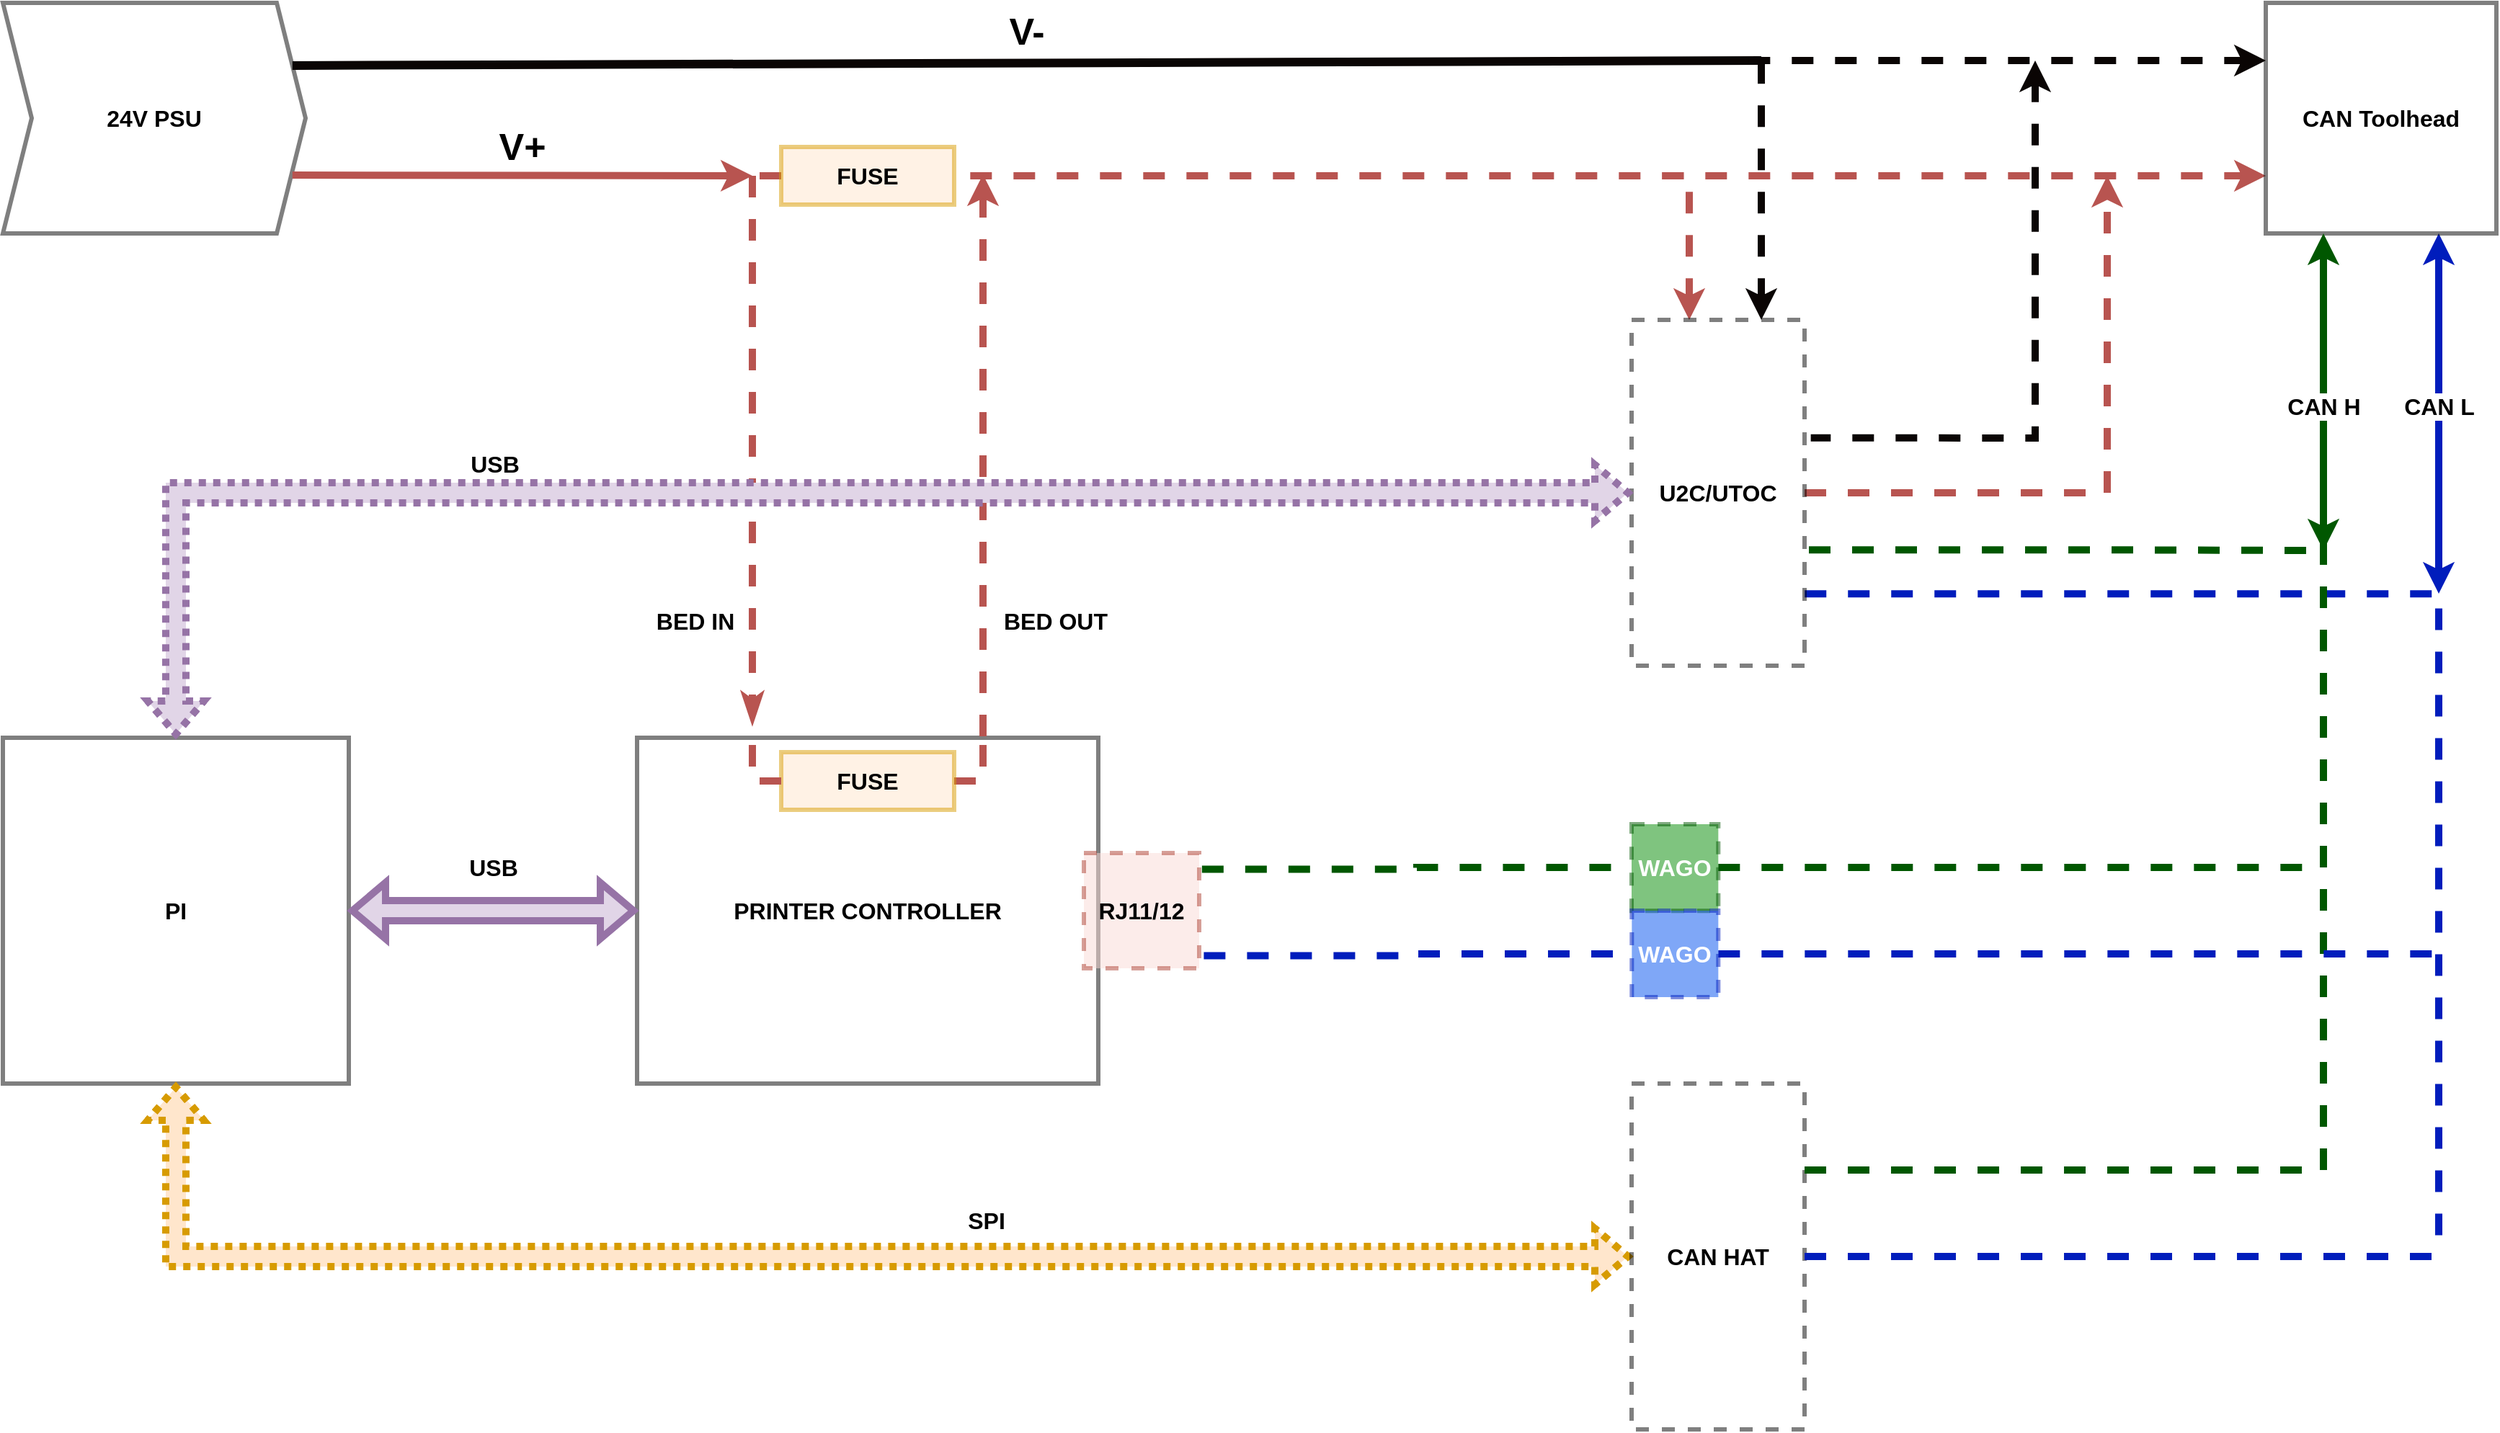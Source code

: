 <mxfile version="20.2.2" type="github"><diagram name="Page-1" id="16e2658f-23c8-b752-8be9-c03fbebb8bbe"><mxGraphModel dx="1286" dy="1143" grid="1" gridSize="10" guides="1" tooltips="1" connect="1" arrows="1" fold="1" page="1" pageScale="1" pageWidth="1600" pageHeight="900" background="none" math="0" shadow="0"><root><mxCell id="0"/><mxCell id="1" parent="0"/><mxCell id="tk3jWDGdzixleCatkMts-76" style="edgeStyle=elbowEdgeStyle;rounded=0;orthogonalLoop=1;jettySize=auto;html=1;labelBackgroundColor=default;fontSize=16;fontColor=none;startArrow=none;startFill=0;endArrow=none;endFill=0;strokeColor=#b85450;strokeWidth=5;dashed=1;fillColor=#f8cecc;" edge="1" parent="1" source="tk3jWDGdzixleCatkMts-46"><mxGeometry relative="1" as="geometry"><mxPoint x="870" y="180" as="targetPoint"/></mxGeometry></mxCell><mxCell id="tk3jWDGdzixleCatkMts-46" value="FUSE" style="rounded=0;whiteSpace=wrap;html=1;glass=0;labelBorderColor=none;sketch=0;fontSize=16;strokeColor=#d79b00;strokeWidth=3;fillColor=#ffe6cc;opacity=50;fontStyle=1" vertex="1" parent="1"><mxGeometry x="890" y="160" width="120" height="40" as="geometry"/></mxCell><mxCell id="tk3jWDGdzixleCatkMts-47" value="" style="endArrow=none;html=1;rounded=0;labelBackgroundColor=none;fontSize=16;fontColor=none;strokeColor=#b85450;strokeWidth=5;fillColor=#f8cecc;dashed=1;startArrow=classic;startFill=1;exitX=0;exitY=0.75;exitDx=0;exitDy=0;" edge="1" parent="1" source="tk3jWDGdzixleCatkMts-48" target="tk3jWDGdzixleCatkMts-46"><mxGeometry y="-10" width="50" height="50" relative="1" as="geometry"><mxPoint x="1840" y="180" as="sourcePoint"/><mxPoint x="760" y="180" as="targetPoint"/><Array as="points"/><mxPoint as="offset"/></mxGeometry></mxCell><mxCell id="tk3jWDGdzixleCatkMts-83" value="CAN L" style="edgeStyle=elbowEdgeStyle;rounded=0;orthogonalLoop=1;jettySize=auto;html=1;labelBackgroundColor=default;fontSize=16;fontColor=none;startArrow=classic;startFill=1;endArrow=classic;endFill=1;strokeColor=#001DBC;strokeWidth=5;fillColor=#0050ef;fontStyle=1" edge="1" parent="1" source="tk3jWDGdzixleCatkMts-48"><mxGeometry x="-0.04" relative="1" as="geometry"><mxPoint x="2040" y="470" as="targetPoint"/><Array as="points"><mxPoint x="2040" y="350"/></Array><mxPoint as="offset"/></mxGeometry></mxCell><mxCell id="tk3jWDGdzixleCatkMts-48" value="CAN Toolhead" style="whiteSpace=wrap;html=1;aspect=fixed;rounded=0;glass=0;labelBorderColor=none;sketch=0;fontSize=16;fontColor=none;strokeColor=default;strokeWidth=3;fillColor=none;opacity=50;fontStyle=1" vertex="1" parent="1"><mxGeometry x="1920" y="60" width="160" height="160" as="geometry"/></mxCell><mxCell id="tk3jWDGdzixleCatkMts-50" value="24V PSU" style="shape=step;perimeter=stepPerimeter;whiteSpace=wrap;html=1;fixedSize=1;rounded=0;glass=0;labelBorderColor=none;sketch=0;fontSize=16;fontColor=none;strokeColor=default;strokeWidth=3;fillColor=none;opacity=50;fontStyle=1" vertex="1" parent="1"><mxGeometry x="350" y="60" width="210" height="160" as="geometry"/></mxCell><mxCell id="tk3jWDGdzixleCatkMts-94" style="edgeStyle=elbowEdgeStyle;rounded=0;orthogonalLoop=1;jettySize=auto;html=1;dashed=1;labelBackgroundColor=default;fontSize=16;fontColor=none;startArrow=none;startFill=0;endArrow=none;endFill=0;strokeColor=#001DBC;strokeWidth=5;exitX=1.038;exitY=0.89;exitDx=0;exitDy=0;exitPerimeter=0;fillColor=#0050ef;" edge="1" parent="1" target="tk3jWDGdzixleCatkMts-92"><mxGeometry relative="1" as="geometry"><mxPoint x="1183.2" y="721.2" as="sourcePoint"/></mxGeometry></mxCell><mxCell id="tk3jWDGdzixleCatkMts-51" value="PRINTER CONTROLLER" style="rounded=0;whiteSpace=wrap;html=1;glass=0;labelBorderColor=none;sketch=0;fontSize=16;fontColor=none;strokeColor=default;strokeWidth=3;fillColor=none;opacity=50;fontStyle=1" vertex="1" parent="1"><mxGeometry x="790" y="570" width="320" height="240" as="geometry"/></mxCell><mxCell id="tk3jWDGdzixleCatkMts-60" style="edgeStyle=elbowEdgeStyle;rounded=0;orthogonalLoop=1;jettySize=auto;html=1;entryX=0.75;entryY=0;entryDx=0;entryDy=0;dashed=1;labelBackgroundColor=none;fontSize=16;fontColor=none;startArrow=none;startFill=0;endArrow=none;endFill=0;strokeColor=#b85450;strokeWidth=5;fillColor=#f8cecc;" edge="1" parent="1" target="tk3jWDGdzixleCatkMts-51"><mxGeometry relative="1" as="geometry"><mxPoint x="1010" y="600" as="sourcePoint"/><Array as="points"><mxPoint x="1030" y="590"/></Array></mxGeometry></mxCell><mxCell id="tk3jWDGdzixleCatkMts-56" value="FUSE" style="rounded=0;whiteSpace=wrap;html=1;glass=0;labelBorderColor=none;sketch=0;fontSize=16;strokeColor=#d79b00;strokeWidth=3;fillColor=#ffe6cc;opacity=50;fontStyle=1" vertex="1" parent="1"><mxGeometry x="890" y="580" width="120" height="40" as="geometry"/></mxCell><mxCell id="tk3jWDGdzixleCatkMts-57" value="BED IN" style="endArrow=classicThin;dashed=1;html=1;rounded=0;labelBackgroundColor=none;fontSize=16;fontColor=none;strokeColor=#b85450;strokeWidth=5;fillColor=#f8cecc;endFill=1;fontStyle=1" edge="1" parent="1"><mxGeometry x="0.625" y="-40" width="50" height="50" relative="1" as="geometry"><mxPoint x="870" y="180" as="sourcePoint"/><mxPoint x="870" y="560" as="targetPoint"/><mxPoint as="offset"/></mxGeometry></mxCell><mxCell id="tk3jWDGdzixleCatkMts-58" value="BED OUT" style="endArrow=classic;dashed=1;html=1;rounded=0;labelBackgroundColor=none;fontSize=16;fontColor=none;strokeColor=#b85450;strokeWidth=5;exitX=0.75;exitY=0;exitDx=0;exitDy=0;fillColor=#f8cecc;endFill=1;fontStyle=1" edge="1" parent="1"><mxGeometry x="-0.59" y="-50" width="50" height="50" relative="1" as="geometry"><mxPoint x="1030" y="569" as="sourcePoint"/><mxPoint x="1030" y="179" as="targetPoint"/><mxPoint as="offset"/></mxGeometry></mxCell><mxCell id="tk3jWDGdzixleCatkMts-59" value="" style="endArrow=none;dashed=1;html=1;rounded=0;labelBackgroundColor=none;fontSize=16;fontColor=none;strokeColor=#b85450;strokeWidth=5;exitX=0;exitY=0.5;exitDx=0;exitDy=0;fillColor=#f8cecc;" edge="1" parent="1" source="tk3jWDGdzixleCatkMts-56"><mxGeometry width="50" height="50" relative="1" as="geometry"><mxPoint x="810" y="600" as="sourcePoint"/><mxPoint x="870" y="570" as="targetPoint"/><Array as="points"><mxPoint x="870" y="600"/></Array></mxGeometry></mxCell><mxCell id="tk3jWDGdzixleCatkMts-65" style="edgeStyle=elbowEdgeStyle;rounded=0;orthogonalLoop=1;jettySize=auto;html=1;dashed=1;labelBackgroundColor=none;fontSize=16;fontColor=none;startArrow=classic;startFill=1;endArrow=none;endFill=0;strokeColor=#b85450;strokeWidth=5;fillColor=#f8cecc;" edge="1" parent="1" source="tk3jWDGdzixleCatkMts-63"><mxGeometry relative="1" as="geometry"><mxPoint x="1490" y="180" as="targetPoint"/><Array as="points"><mxPoint x="1520" y="390"/><mxPoint x="1510" y="380"/><mxPoint x="1530" y="290"/><mxPoint x="1520" y="280"/></Array></mxGeometry></mxCell><mxCell id="tk3jWDGdzixleCatkMts-67" style="edgeStyle=elbowEdgeStyle;rounded=0;orthogonalLoop=1;jettySize=auto;html=1;dashed=1;labelBackgroundColor=none;fontSize=16;fontColor=none;startArrow=none;startFill=0;endArrow=classic;endFill=1;strokeColor=#b85450;strokeWidth=5;fillColor=#f8cecc;exitX=1;exitY=0.5;exitDx=0;exitDy=0;" edge="1" parent="1" source="tk3jWDGdzixleCatkMts-63"><mxGeometry relative="1" as="geometry"><mxPoint x="1810" y="180" as="targetPoint"/><Array as="points"><mxPoint x="1810" y="290"/></Array></mxGeometry></mxCell><mxCell id="tk3jWDGdzixleCatkMts-82" value="CAN H" style="edgeStyle=elbowEdgeStyle;rounded=0;orthogonalLoop=1;jettySize=auto;html=1;entryX=0.25;entryY=1;entryDx=0;entryDy=0;labelBackgroundColor=default;fontSize=16;fontColor=none;startArrow=classic;startFill=1;endArrow=classic;endFill=1;strokeColor=#005700;strokeWidth=5;fillColor=#008a00;fontStyle=1" edge="1" parent="1" target="tk3jWDGdzixleCatkMts-48"><mxGeometry x="-0.091" relative="1" as="geometry"><mxPoint x="1960" y="440" as="sourcePoint"/><Array as="points"><mxPoint x="1960" y="370"/></Array><mxPoint as="offset"/></mxGeometry></mxCell><mxCell id="tk3jWDGdzixleCatkMts-87" style="edgeStyle=elbowEdgeStyle;rounded=0;orthogonalLoop=1;jettySize=auto;html=1;labelBackgroundColor=default;fontSize=16;fontColor=none;startArrow=none;startFill=0;endArrow=none;endFill=0;strokeColor=#001DBC;strokeWidth=5;exitX=1.001;exitY=0.792;exitDx=0;exitDy=0;exitPerimeter=0;fillColor=#0050ef;dashed=1;" edge="1" parent="1" source="tk3jWDGdzixleCatkMts-63"><mxGeometry relative="1" as="geometry"><mxPoint x="2040" y="930" as="targetPoint"/><Array as="points"><mxPoint x="2040" y="910"/></Array></mxGeometry></mxCell><mxCell id="tk3jWDGdzixleCatkMts-90" style="edgeStyle=elbowEdgeStyle;rounded=0;orthogonalLoop=1;jettySize=auto;html=1;dashed=1;labelBackgroundColor=default;fontSize=16;fontColor=none;startArrow=none;startFill=0;endArrow=none;endFill=0;strokeColor=#005700;strokeWidth=5;exitX=1.025;exitY=0.665;exitDx=0;exitDy=0;exitPerimeter=0;fillColor=#008a00;" edge="1" parent="1" source="tk3jWDGdzixleCatkMts-63"><mxGeometry relative="1" as="geometry"><mxPoint x="1950" y="440" as="targetPoint"/><Array as="points"><mxPoint x="1800" y="670"/></Array></mxGeometry></mxCell><mxCell id="tk3jWDGdzixleCatkMts-63" value="U2C/UTOC" style="rounded=0;whiteSpace=wrap;html=1;glass=0;labelBorderColor=none;sketch=0;fontSize=16;fontColor=none;strokeColor=default;strokeWidth=3;fillColor=none;opacity=50;dashed=1;fontStyle=1" vertex="1" parent="1"><mxGeometry x="1480" y="280" width="120" height="240" as="geometry"/></mxCell><mxCell id="tk3jWDGdzixleCatkMts-68" value="" style="endArrow=none;dashed=1;html=1;rounded=0;labelBackgroundColor=none;fontSize=16;fontColor=none;strokeColor=#0A0504;strokeWidth=5;endFill=0;startArrow=classic;startFill=1;exitX=0.75;exitY=0;exitDx=0;exitDy=0;" edge="1" parent="1" source="tk3jWDGdzixleCatkMts-63"><mxGeometry width="50" height="50" relative="1" as="geometry"><mxPoint x="1570" y="330" as="sourcePoint"/><mxPoint x="1570" y="100" as="targetPoint"/><Array as="points"/></mxGeometry></mxCell><mxCell id="tk3jWDGdzixleCatkMts-69" value="V-" style="endArrow=none;html=1;rounded=0;labelBackgroundColor=none;fontSize=26;fontColor=none;strokeColor=#0A0504;strokeWidth=6;exitX=1;exitY=0.25;exitDx=0;exitDy=0;fontStyle=1" edge="1" parent="1" source="tk3jWDGdzixleCatkMts-50"><mxGeometry x="-0.001" y="22" width="50" height="50" relative="1" as="geometry"><mxPoint x="810" y="220" as="sourcePoint"/><mxPoint x="1570" y="100" as="targetPoint"/><Array as="points"/><mxPoint as="offset"/></mxGeometry></mxCell><mxCell id="tk3jWDGdzixleCatkMts-70" value="" style="endArrow=none;dashed=1;html=1;rounded=0;labelBackgroundColor=none;fontSize=16;fontColor=none;strokeColor=#0A0504;strokeWidth=5;exitX=0;exitY=0.25;exitDx=0;exitDy=0;endFill=0;startArrow=classic;startFill=1;" edge="1" parent="1" source="tk3jWDGdzixleCatkMts-48"><mxGeometry width="50" height="50" relative="1" as="geometry"><mxPoint x="890" y="220" as="sourcePoint"/><mxPoint x="1560" y="100" as="targetPoint"/><Array as="points"><mxPoint x="1740" y="100"/></Array></mxGeometry></mxCell><mxCell id="tk3jWDGdzixleCatkMts-71" value="" style="endArrow=none;dashed=1;html=1;rounded=0;labelBackgroundColor=none;fontSize=16;fontColor=none;strokeColor=#0A0504;strokeWidth=5;entryX=1.036;entryY=0.341;entryDx=0;entryDy=0;entryPerimeter=0;endFill=0;startArrow=classic;startFill=1;" edge="1" parent="1" target="tk3jWDGdzixleCatkMts-63"><mxGeometry width="50" height="50" relative="1" as="geometry"><mxPoint x="1760" y="100" as="sourcePoint"/><mxPoint x="940" y="170" as="targetPoint"/><Array as="points"><mxPoint x="1760" y="362"/></Array></mxGeometry></mxCell><mxCell id="tk3jWDGdzixleCatkMts-72" value="PI" style="rounded=0;whiteSpace=wrap;html=1;glass=0;labelBorderColor=none;sketch=0;fontSize=16;fontColor=none;strokeColor=default;strokeWidth=3;fillColor=none;opacity=50;fontStyle=1" vertex="1" parent="1"><mxGeometry x="350" y="570" width="240" height="240" as="geometry"/></mxCell><mxCell id="tk3jWDGdzixleCatkMts-73" value="USB" style="shape=flexArrow;endArrow=classic;startArrow=classic;html=1;rounded=0;labelBackgroundColor=default;fontSize=16;fontColor=none;strokeColor=#9673a6;strokeWidth=5;entryX=0;entryY=0.5;entryDx=0;entryDy=0;exitX=1;exitY=0.5;exitDx=0;exitDy=0;fillColor=#e1d5e7;fontStyle=1" edge="1" parent="1" source="tk3jWDGdzixleCatkMts-72" target="tk3jWDGdzixleCatkMts-51"><mxGeometry y="30" width="100" height="100" relative="1" as="geometry"><mxPoint x="580" y="800" as="sourcePoint"/><mxPoint x="680" y="700" as="targetPoint"/><mxPoint as="offset"/></mxGeometry></mxCell><mxCell id="tk3jWDGdzixleCatkMts-74" value="V+" style="endArrow=none;html=1;rounded=0;labelBackgroundColor=default;fontSize=26;fontColor=none;strokeColor=#b85450;strokeWidth=5;fillColor=#f8cecc;entryX=1;entryY=0.75;entryDx=0;entryDy=0;endFill=0;startArrow=classic;startFill=1;fontStyle=1" edge="1" parent="1"><mxGeometry x="0.003" y="-20" width="50" height="50" relative="1" as="geometry"><mxPoint x="870" y="180" as="sourcePoint"/><mxPoint x="550.87" y="179.522" as="targetPoint"/><mxPoint as="offset"/></mxGeometry></mxCell><mxCell id="tk3jWDGdzixleCatkMts-78" value="SPI" style="shape=flexArrow;endArrow=classic;startArrow=classic;html=1;rounded=0;dashed=1;dashPattern=1 1;labelBackgroundColor=default;fontSize=16;fontColor=none;strokeColor=#d79b00;strokeWidth=5;exitX=0.5;exitY=1;exitDx=0;exitDy=0;fillColor=#ffe6cc;entryX=0;entryY=0.5;entryDx=0;entryDy=0;fontStyle=1" edge="1" parent="1" source="tk3jWDGdzixleCatkMts-72" target="tk3jWDGdzixleCatkMts-80"><mxGeometry x="0.206" y="25" width="100" height="100" relative="1" as="geometry"><mxPoint x="760" y="770" as="sourcePoint"/><mxPoint x="1400" y="970" as="targetPoint"/><Array as="points"><mxPoint x="470" y="930"/><mxPoint x="970" y="930"/></Array><mxPoint as="offset"/></mxGeometry></mxCell><mxCell id="tk3jWDGdzixleCatkMts-80" value="CAN HAT" style="rounded=0;whiteSpace=wrap;html=1;glass=0;labelBorderColor=none;sketch=0;fontSize=16;fontColor=none;strokeColor=default;strokeWidth=3;fillColor=none;opacity=50;dashed=1;fontStyle=1" vertex="1" parent="1"><mxGeometry x="1480" y="810" width="120" height="240" as="geometry"/></mxCell><mxCell id="tk3jWDGdzixleCatkMts-85" value="" style="endArrow=none;dashed=1;html=1;rounded=0;labelBackgroundColor=default;fontSize=16;fontColor=none;strokeColor=#005700;strokeWidth=5;exitX=1;exitY=0.25;exitDx=0;exitDy=0;fillColor=#008a00;" edge="1" parent="1" source="tk3jWDGdzixleCatkMts-80"><mxGeometry width="50" height="50" relative="1" as="geometry"><mxPoint x="1600.0" y="950" as="sourcePoint"/><mxPoint x="1960" y="430" as="targetPoint"/><Array as="points"><mxPoint x="1960" y="870"/></Array></mxGeometry></mxCell><mxCell id="tk3jWDGdzixleCatkMts-86" value="" style="endArrow=none;dashed=1;html=1;rounded=0;labelBackgroundColor=default;fontSize=16;fontColor=none;strokeColor=#001DBC;strokeWidth=5;exitX=1;exitY=0.5;exitDx=0;exitDy=0;fillColor=#0050ef;" edge="1" parent="1" source="tk3jWDGdzixleCatkMts-80"><mxGeometry width="50" height="50" relative="1" as="geometry"><mxPoint x="1250" y="760" as="sourcePoint"/><mxPoint x="2040" y="930" as="targetPoint"/><Array as="points"/></mxGeometry></mxCell><mxCell id="tk3jWDGdzixleCatkMts-89" value="USB" style="shape=flexArrow;endArrow=classic;startArrow=classic;html=1;rounded=0;dashed=1;labelBackgroundColor=default;fontSize=16;fontColor=none;strokeColor=#9673a6;strokeWidth=5;entryX=0.5;entryY=0;entryDx=0;entryDy=0;exitX=0;exitY=0.5;exitDx=0;exitDy=0;fillColor=#e1d5e7;dashPattern=1 1;fontStyle=1" edge="1" parent="1" source="tk3jWDGdzixleCatkMts-63" target="tk3jWDGdzixleCatkMts-72"><mxGeometry x="0.339" y="-20" width="100" height="100" relative="1" as="geometry"><mxPoint x="90" y="630" as="sourcePoint"/><mxPoint x="190" y="530" as="targetPoint"/><Array as="points"><mxPoint x="470" y="400"/></Array><mxPoint x="1" as="offset"/></mxGeometry></mxCell><mxCell id="tk3jWDGdzixleCatkMts-96" style="edgeStyle=elbowEdgeStyle;rounded=0;orthogonalLoop=1;jettySize=auto;html=1;dashed=1;labelBackgroundColor=default;fontSize=16;fontColor=none;startArrow=none;startFill=0;endArrow=none;endFill=0;strokeColor=#005700;strokeWidth=5;fillColor=#008a00;" edge="1" parent="1" source="tk3jWDGdzixleCatkMts-91"><mxGeometry relative="1" as="geometry"><mxPoint x="1960" y="660" as="targetPoint"/><Array as="points"><mxPoint x="1850" y="660"/></Array></mxGeometry></mxCell><mxCell id="tk3jWDGdzixleCatkMts-91" value="WAGO" style="whiteSpace=wrap;html=1;aspect=fixed;rounded=0;glass=0;dashed=1;labelBorderColor=none;sketch=0;fontSize=16;fontColor=#ffffff;strokeColor=#005700;strokeWidth=3;fillColor=#008a00;opacity=50;fontStyle=1" vertex="1" parent="1"><mxGeometry x="1480" y="630" width="60.16" height="60.16" as="geometry"/></mxCell><mxCell id="tk3jWDGdzixleCatkMts-97" style="edgeStyle=elbowEdgeStyle;rounded=0;orthogonalLoop=1;jettySize=auto;html=1;dashed=1;labelBackgroundColor=default;fontSize=16;fontColor=none;startArrow=none;startFill=0;endArrow=none;endFill=0;strokeColor=#001DBC;strokeWidth=5;fillColor=#0050ef;" edge="1" parent="1" source="tk3jWDGdzixleCatkMts-92"><mxGeometry relative="1" as="geometry"><mxPoint x="2040" y="720" as="targetPoint"/><Array as="points"><mxPoint x="1990" y="720"/><mxPoint x="1920" y="710"/></Array></mxGeometry></mxCell><mxCell id="tk3jWDGdzixleCatkMts-92" value="WAGO" style="whiteSpace=wrap;html=1;aspect=fixed;rounded=0;glass=0;dashed=1;labelBorderColor=none;sketch=0;fontSize=16;fontColor=#ffffff;strokeColor=#001DBC;strokeWidth=3;fillColor=#0050ef;opacity=50;fontStyle=1" vertex="1" parent="1"><mxGeometry x="1480.16" y="690" width="60" height="60" as="geometry"/></mxCell><mxCell id="tk3jWDGdzixleCatkMts-98" value="RJ11/12" style="whiteSpace=wrap;html=1;aspect=fixed;rounded=0;glass=0;dashed=1;labelBorderColor=none;sketch=0;fontSize=16;strokeColor=#ae4132;strokeWidth=3;fillColor=#fad9d5;opacity=50;fontStyle=1" vertex="1" parent="1"><mxGeometry x="1100" y="650" width="80" height="80" as="geometry"/></mxCell><mxCell id="tk3jWDGdzixleCatkMts-101" style="edgeStyle=elbowEdgeStyle;rounded=0;orthogonalLoop=1;jettySize=auto;html=1;dashed=1;labelBackgroundColor=default;fontSize=16;fontColor=none;startArrow=none;startFill=0;endArrow=none;endFill=0;strokeColor=#005700;strokeWidth=5;fillColor=#008a00;exitX=1.024;exitY=0.14;exitDx=0;exitDy=0;exitPerimeter=0;" edge="1" parent="1" source="tk3jWDGdzixleCatkMts-98"><mxGeometry relative="1" as="geometry"><mxPoint x="1480" y="660" as="targetPoint"/><mxPoint x="1180.0" y="670" as="sourcePoint"/><Array as="points"/></mxGeometry></mxCell></root></mxGraphModel></diagram></mxfile>